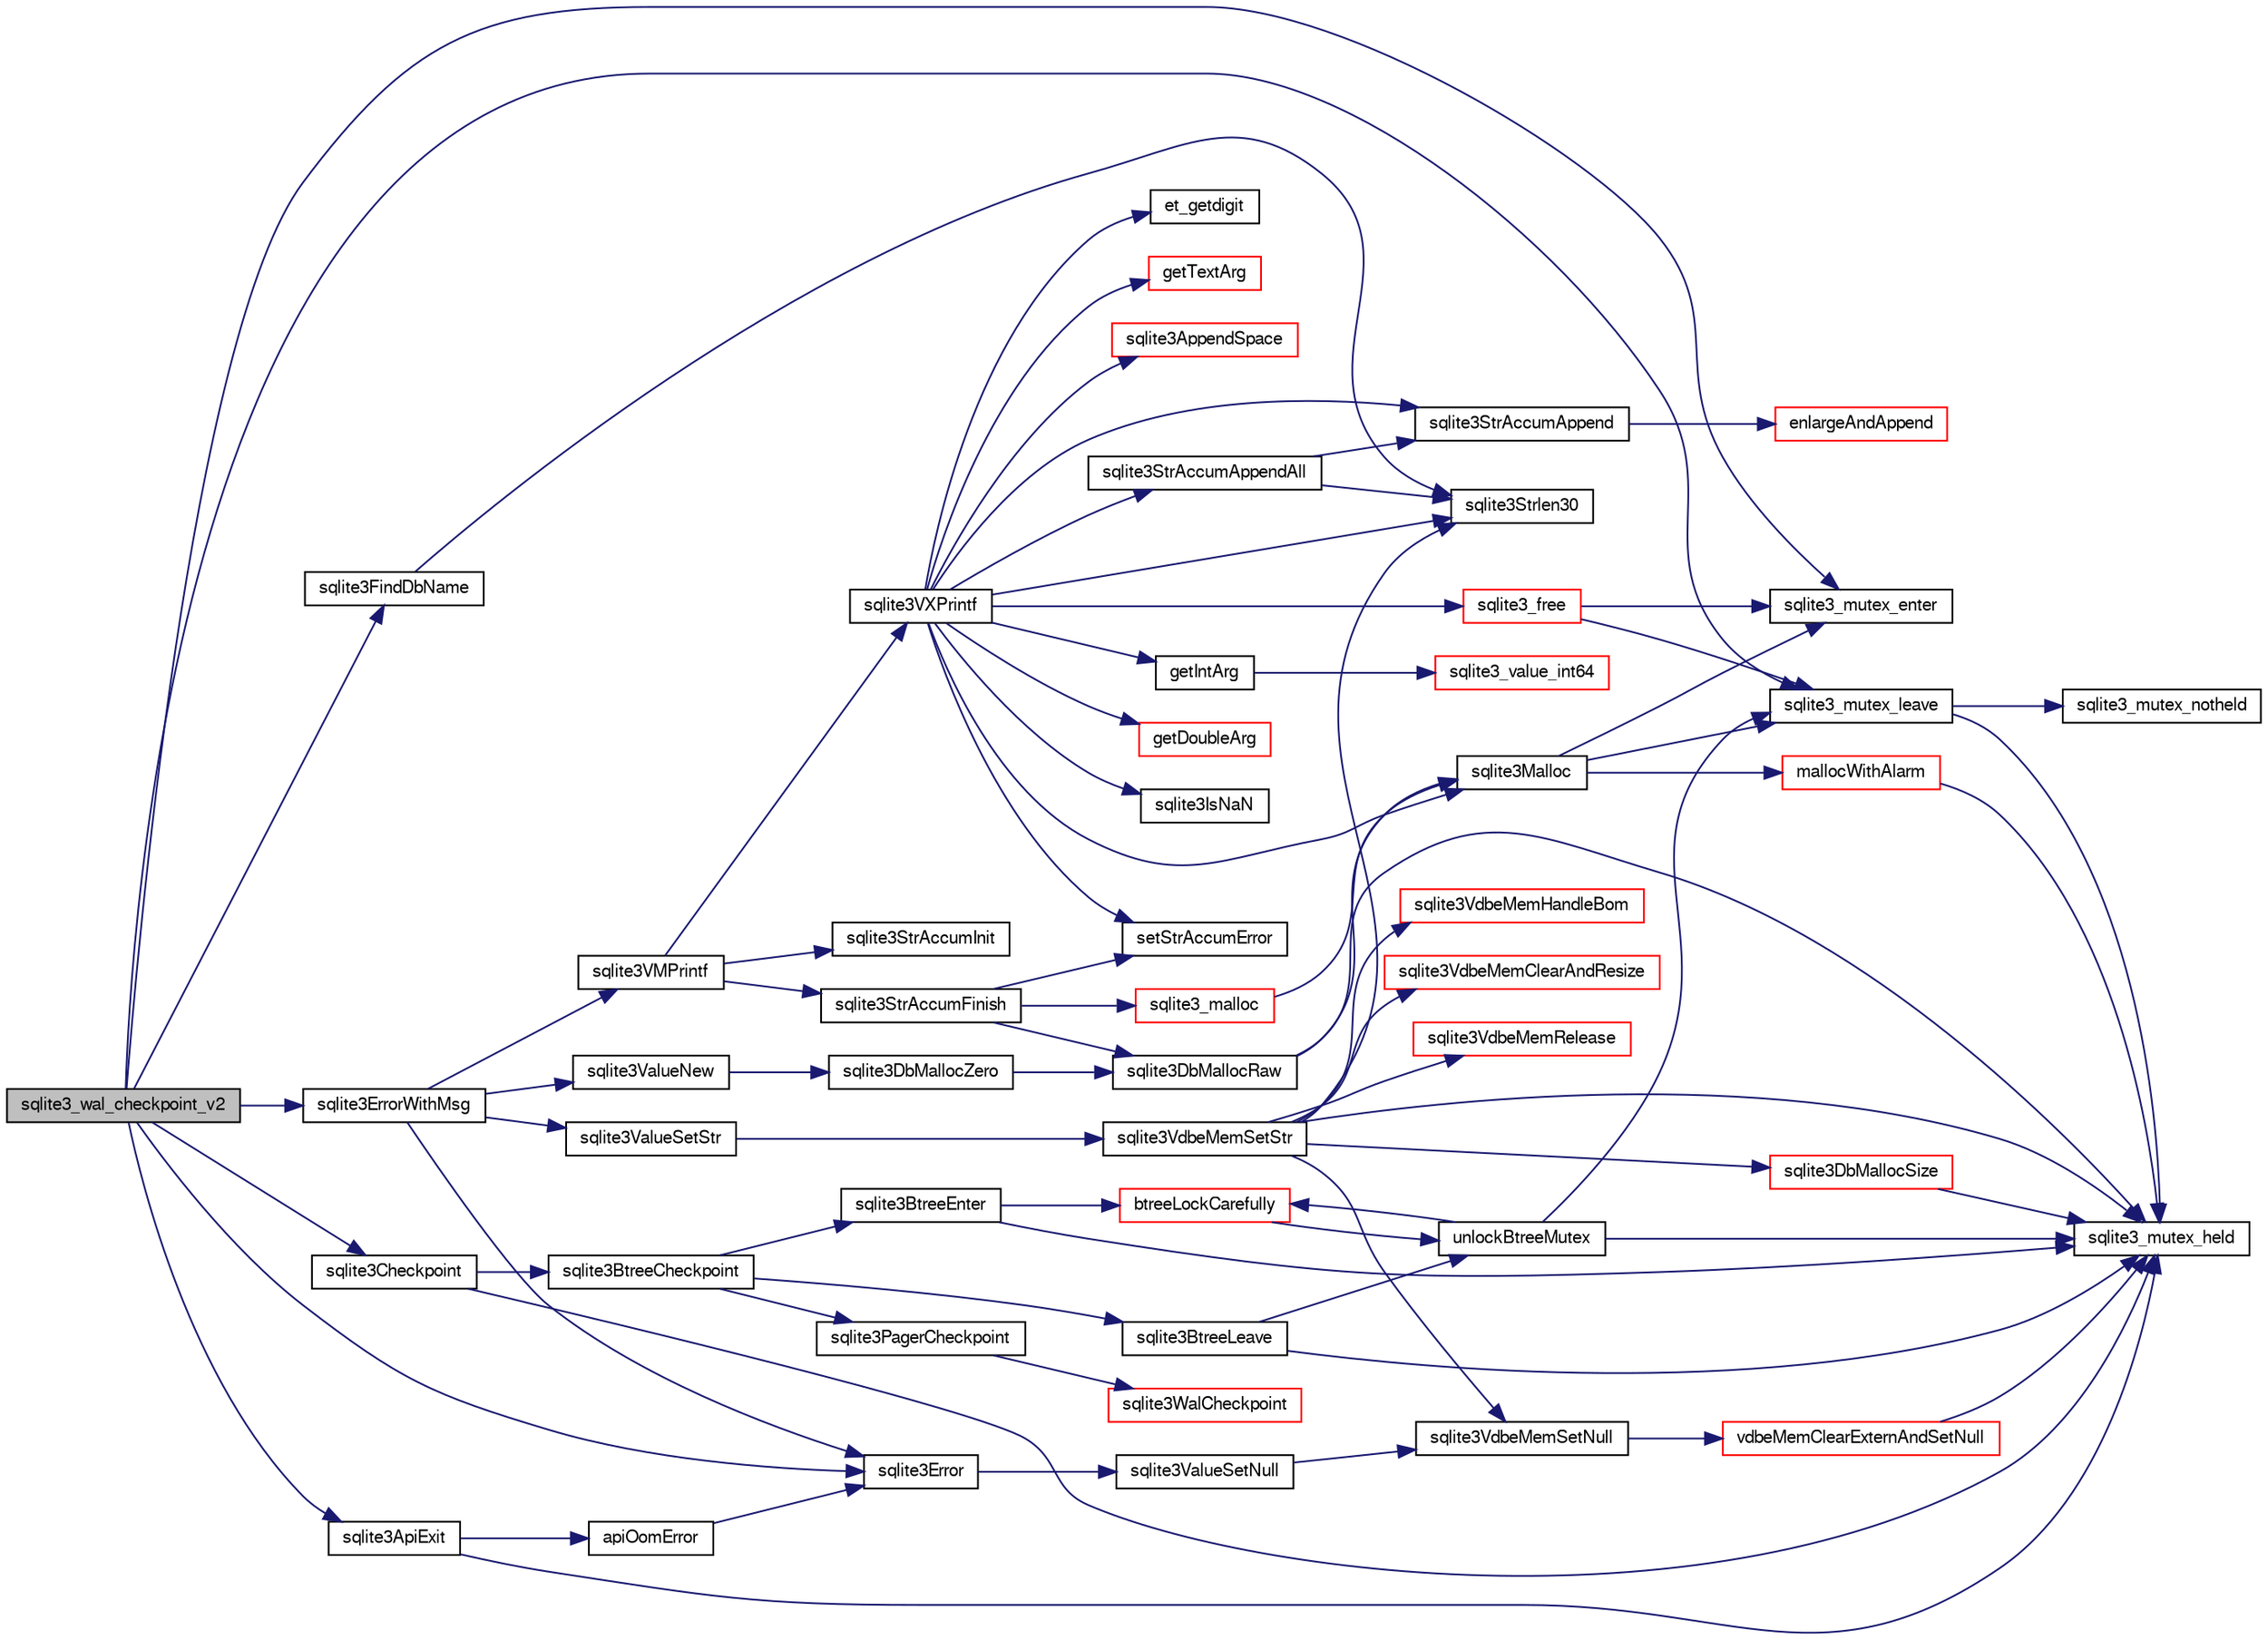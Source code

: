 digraph "sqlite3_wal_checkpoint_v2"
{
  edge [fontname="FreeSans",fontsize="10",labelfontname="FreeSans",labelfontsize="10"];
  node [fontname="FreeSans",fontsize="10",shape=record];
  rankdir="LR";
  Node103866 [label="sqlite3_wal_checkpoint_v2",height=0.2,width=0.4,color="black", fillcolor="grey75", style="filled", fontcolor="black"];
  Node103866 -> Node103867 [color="midnightblue",fontsize="10",style="solid",fontname="FreeSans"];
  Node103867 [label="sqlite3_mutex_enter",height=0.2,width=0.4,color="black", fillcolor="white", style="filled",URL="$sqlite3_8c.html#a1c12cde690bd89f104de5cbad12a6bf5"];
  Node103866 -> Node103868 [color="midnightblue",fontsize="10",style="solid",fontname="FreeSans"];
  Node103868 [label="sqlite3FindDbName",height=0.2,width=0.4,color="black", fillcolor="white", style="filled",URL="$sqlite3_8c.html#a87029035bea562c6a5d1b9ba6475b567"];
  Node103868 -> Node103869 [color="midnightblue",fontsize="10",style="solid",fontname="FreeSans"];
  Node103869 [label="sqlite3Strlen30",height=0.2,width=0.4,color="black", fillcolor="white", style="filled",URL="$sqlite3_8c.html#a3dcd80ba41f1a308193dee74857b62a7"];
  Node103866 -> Node103870 [color="midnightblue",fontsize="10",style="solid",fontname="FreeSans"];
  Node103870 [label="sqlite3ErrorWithMsg",height=0.2,width=0.4,color="black", fillcolor="white", style="filled",URL="$sqlite3_8c.html#a11feb4cd8e77d59df266587cfe1b2641"];
  Node103870 -> Node103871 [color="midnightblue",fontsize="10",style="solid",fontname="FreeSans"];
  Node103871 [label="sqlite3Error",height=0.2,width=0.4,color="black", fillcolor="white", style="filled",URL="$sqlite3_8c.html#a4ba5e8be78db50d5538dcaa45bcf74d3"];
  Node103871 -> Node103872 [color="midnightblue",fontsize="10",style="solid",fontname="FreeSans"];
  Node103872 [label="sqlite3ValueSetNull",height=0.2,width=0.4,color="black", fillcolor="white", style="filled",URL="$sqlite3_8c.html#ad9bc4507a7806b37946116afbe183b95"];
  Node103872 -> Node103873 [color="midnightblue",fontsize="10",style="solid",fontname="FreeSans"];
  Node103873 [label="sqlite3VdbeMemSetNull",height=0.2,width=0.4,color="black", fillcolor="white", style="filled",URL="$sqlite3_8c.html#ae01092c23aebaf8a3ebdf3954609b410"];
  Node103873 -> Node103874 [color="midnightblue",fontsize="10",style="solid",fontname="FreeSans"];
  Node103874 [label="vdbeMemClearExternAndSetNull",height=0.2,width=0.4,color="red", fillcolor="white", style="filled",URL="$sqlite3_8c.html#a29c41a360fb0e86b817777daf061230c"];
  Node103874 -> Node103875 [color="midnightblue",fontsize="10",style="solid",fontname="FreeSans"];
  Node103875 [label="sqlite3_mutex_held",height=0.2,width=0.4,color="black", fillcolor="white", style="filled",URL="$sqlite3_8c.html#acf77da68932b6bc163c5e68547ecc3e7"];
  Node103870 -> Node103887 [color="midnightblue",fontsize="10",style="solid",fontname="FreeSans"];
  Node103887 [label="sqlite3ValueNew",height=0.2,width=0.4,color="black", fillcolor="white", style="filled",URL="$sqlite3_8c.html#ad40a378778daff2d574bec905e35828b"];
  Node103887 -> Node103888 [color="midnightblue",fontsize="10",style="solid",fontname="FreeSans"];
  Node103888 [label="sqlite3DbMallocZero",height=0.2,width=0.4,color="black", fillcolor="white", style="filled",URL="$sqlite3_8c.html#a49cfebac9d6067a03442c92af73f33e4"];
  Node103888 -> Node103889 [color="midnightblue",fontsize="10",style="solid",fontname="FreeSans"];
  Node103889 [label="sqlite3DbMallocRaw",height=0.2,width=0.4,color="black", fillcolor="white", style="filled",URL="$sqlite3_8c.html#abbe8be0cf7175e11ddc3e2218fad924e"];
  Node103889 -> Node103875 [color="midnightblue",fontsize="10",style="solid",fontname="FreeSans"];
  Node103889 -> Node103890 [color="midnightblue",fontsize="10",style="solid",fontname="FreeSans"];
  Node103890 [label="sqlite3Malloc",height=0.2,width=0.4,color="black", fillcolor="white", style="filled",URL="$sqlite3_8c.html#a361a2eaa846b1885f123abe46f5d8b2b"];
  Node103890 -> Node103867 [color="midnightblue",fontsize="10",style="solid",fontname="FreeSans"];
  Node103890 -> Node103891 [color="midnightblue",fontsize="10",style="solid",fontname="FreeSans"];
  Node103891 [label="mallocWithAlarm",height=0.2,width=0.4,color="red", fillcolor="white", style="filled",URL="$sqlite3_8c.html#ab070d5cf8e48ec8a6a43cf025d48598b"];
  Node103891 -> Node103875 [color="midnightblue",fontsize="10",style="solid",fontname="FreeSans"];
  Node103890 -> Node103884 [color="midnightblue",fontsize="10",style="solid",fontname="FreeSans"];
  Node103884 [label="sqlite3_mutex_leave",height=0.2,width=0.4,color="black", fillcolor="white", style="filled",URL="$sqlite3_8c.html#a5838d235601dbd3c1fa993555c6bcc93"];
  Node103884 -> Node103875 [color="midnightblue",fontsize="10",style="solid",fontname="FreeSans"];
  Node103884 -> Node103885 [color="midnightblue",fontsize="10",style="solid",fontname="FreeSans"];
  Node103885 [label="sqlite3_mutex_notheld",height=0.2,width=0.4,color="black", fillcolor="white", style="filled",URL="$sqlite3_8c.html#a83967c837c1c000d3b5adcfaa688f5dc"];
  Node103870 -> Node103895 [color="midnightblue",fontsize="10",style="solid",fontname="FreeSans"];
  Node103895 [label="sqlite3VMPrintf",height=0.2,width=0.4,color="black", fillcolor="white", style="filled",URL="$sqlite3_8c.html#a05535d0982ef06fbc2ee8195ebbae689"];
  Node103895 -> Node103896 [color="midnightblue",fontsize="10",style="solid",fontname="FreeSans"];
  Node103896 [label="sqlite3StrAccumInit",height=0.2,width=0.4,color="black", fillcolor="white", style="filled",URL="$sqlite3_8c.html#aabf95e113b9d54d519cd15a56215f560"];
  Node103895 -> Node103897 [color="midnightblue",fontsize="10",style="solid",fontname="FreeSans"];
  Node103897 [label="sqlite3VXPrintf",height=0.2,width=0.4,color="black", fillcolor="white", style="filled",URL="$sqlite3_8c.html#a63c25806c9bd4a2b76f9a0eb232c6bde"];
  Node103897 -> Node103898 [color="midnightblue",fontsize="10",style="solid",fontname="FreeSans"];
  Node103898 [label="sqlite3StrAccumAppend",height=0.2,width=0.4,color="black", fillcolor="white", style="filled",URL="$sqlite3_8c.html#a56664fa33def33c5a5245b623441d5e0"];
  Node103898 -> Node103899 [color="midnightblue",fontsize="10",style="solid",fontname="FreeSans"];
  Node103899 [label="enlargeAndAppend",height=0.2,width=0.4,color="red", fillcolor="white", style="filled",URL="$sqlite3_8c.html#a25b21e61dc0883d849890eaa8a18088a"];
  Node103897 -> Node104146 [color="midnightblue",fontsize="10",style="solid",fontname="FreeSans"];
  Node104146 [label="getIntArg",height=0.2,width=0.4,color="black", fillcolor="white", style="filled",URL="$sqlite3_8c.html#abff258963dbd9205fb299851a64c67be"];
  Node104146 -> Node104034 [color="midnightblue",fontsize="10",style="solid",fontname="FreeSans"];
  Node104034 [label="sqlite3_value_int64",height=0.2,width=0.4,color="red", fillcolor="white", style="filled",URL="$sqlite3_8c.html#ab38d8627f4750672e72712df0b709e0d"];
  Node103897 -> Node103890 [color="midnightblue",fontsize="10",style="solid",fontname="FreeSans"];
  Node103897 -> Node103901 [color="midnightblue",fontsize="10",style="solid",fontname="FreeSans"];
  Node103901 [label="setStrAccumError",height=0.2,width=0.4,color="black", fillcolor="white", style="filled",URL="$sqlite3_8c.html#a3dc479a1fc8ba1ab8edfe51f8a0b102c"];
  Node103897 -> Node104147 [color="midnightblue",fontsize="10",style="solid",fontname="FreeSans"];
  Node104147 [label="getDoubleArg",height=0.2,width=0.4,color="red", fillcolor="white", style="filled",URL="$sqlite3_8c.html#a1cf25120072c85bd261983b24c12c3d9"];
  Node103897 -> Node104043 [color="midnightblue",fontsize="10",style="solid",fontname="FreeSans"];
  Node104043 [label="sqlite3IsNaN",height=0.2,width=0.4,color="black", fillcolor="white", style="filled",URL="$sqlite3_8c.html#aed4d78203877c3486765ccbc7feebb50"];
  Node103897 -> Node103869 [color="midnightblue",fontsize="10",style="solid",fontname="FreeSans"];
  Node103897 -> Node104148 [color="midnightblue",fontsize="10",style="solid",fontname="FreeSans"];
  Node104148 [label="et_getdigit",height=0.2,width=0.4,color="black", fillcolor="white", style="filled",URL="$sqlite3_8c.html#a40c5a308749ad07cc2397a53e081bff0"];
  Node103897 -> Node104149 [color="midnightblue",fontsize="10",style="solid",fontname="FreeSans"];
  Node104149 [label="getTextArg",height=0.2,width=0.4,color="red", fillcolor="white", style="filled",URL="$sqlite3_8c.html#afbb41850423ef20071cefaab0431e04d"];
  Node103897 -> Node104150 [color="midnightblue",fontsize="10",style="solid",fontname="FreeSans"];
  Node104150 [label="sqlite3StrAccumAppendAll",height=0.2,width=0.4,color="black", fillcolor="white", style="filled",URL="$sqlite3_8c.html#acaf8f3e4f99a3c3a4a77e9c987547289"];
  Node104150 -> Node103898 [color="midnightblue",fontsize="10",style="solid",fontname="FreeSans"];
  Node104150 -> Node103869 [color="midnightblue",fontsize="10",style="solid",fontname="FreeSans"];
  Node103897 -> Node104151 [color="midnightblue",fontsize="10",style="solid",fontname="FreeSans"];
  Node104151 [label="sqlite3AppendSpace",height=0.2,width=0.4,color="red", fillcolor="white", style="filled",URL="$sqlite3_8c.html#aefd38a5afc0020d4a93855c3ee7c63a8"];
  Node103897 -> Node103882 [color="midnightblue",fontsize="10",style="solid",fontname="FreeSans"];
  Node103882 [label="sqlite3_free",height=0.2,width=0.4,color="red", fillcolor="white", style="filled",URL="$sqlite3_8c.html#a6552349e36a8a691af5487999ab09519"];
  Node103882 -> Node103867 [color="midnightblue",fontsize="10",style="solid",fontname="FreeSans"];
  Node103882 -> Node103884 [color="midnightblue",fontsize="10",style="solid",fontname="FreeSans"];
  Node103895 -> Node103930 [color="midnightblue",fontsize="10",style="solid",fontname="FreeSans"];
  Node103930 [label="sqlite3StrAccumFinish",height=0.2,width=0.4,color="black", fillcolor="white", style="filled",URL="$sqlite3_8c.html#adb7f26b10ac1b847db6f000ef4c2e2ba"];
  Node103930 -> Node103889 [color="midnightblue",fontsize="10",style="solid",fontname="FreeSans"];
  Node103930 -> Node103931 [color="midnightblue",fontsize="10",style="solid",fontname="FreeSans"];
  Node103931 [label="sqlite3_malloc",height=0.2,width=0.4,color="red", fillcolor="white", style="filled",URL="$sqlite3_8c.html#ac79dba55fc32b6a840cf5a9769bce7cd"];
  Node103931 -> Node103890 [color="midnightblue",fontsize="10",style="solid",fontname="FreeSans"];
  Node103930 -> Node103901 [color="midnightblue",fontsize="10",style="solid",fontname="FreeSans"];
  Node103870 -> Node104152 [color="midnightblue",fontsize="10",style="solid",fontname="FreeSans"];
  Node104152 [label="sqlite3ValueSetStr",height=0.2,width=0.4,color="black", fillcolor="white", style="filled",URL="$sqlite3_8c.html#a1fd40749f47941ee97ff6d798e2bc67e"];
  Node104152 -> Node103992 [color="midnightblue",fontsize="10",style="solid",fontname="FreeSans"];
  Node103992 [label="sqlite3VdbeMemSetStr",height=0.2,width=0.4,color="black", fillcolor="white", style="filled",URL="$sqlite3_8c.html#a9697bec7c3b512483638ea3646191d7d"];
  Node103992 -> Node103875 [color="midnightblue",fontsize="10",style="solid",fontname="FreeSans"];
  Node103992 -> Node103873 [color="midnightblue",fontsize="10",style="solid",fontname="FreeSans"];
  Node103992 -> Node103869 [color="midnightblue",fontsize="10",style="solid",fontname="FreeSans"];
  Node103992 -> Node103984 [color="midnightblue",fontsize="10",style="solid",fontname="FreeSans"];
  Node103984 [label="sqlite3VdbeMemClearAndResize",height=0.2,width=0.4,color="red", fillcolor="white", style="filled",URL="$sqlite3_8c.html#add082be4aa46084ecdf023cfac898231"];
  Node103992 -> Node103979 [color="midnightblue",fontsize="10",style="solid",fontname="FreeSans"];
  Node103979 [label="sqlite3VdbeMemRelease",height=0.2,width=0.4,color="red", fillcolor="white", style="filled",URL="$sqlite3_8c.html#a90606361dbeba88159fd6ff03fcc10cc"];
  Node103992 -> Node103879 [color="midnightblue",fontsize="10",style="solid",fontname="FreeSans"];
  Node103879 [label="sqlite3DbMallocSize",height=0.2,width=0.4,color="red", fillcolor="white", style="filled",URL="$sqlite3_8c.html#aa397e5a8a03495203a0767abf0a71f86"];
  Node103879 -> Node103875 [color="midnightblue",fontsize="10",style="solid",fontname="FreeSans"];
  Node103992 -> Node103993 [color="midnightblue",fontsize="10",style="solid",fontname="FreeSans"];
  Node103993 [label="sqlite3VdbeMemHandleBom",height=0.2,width=0.4,color="red", fillcolor="white", style="filled",URL="$sqlite3_8c.html#a8ac47607e6893715d335a0f6f4b58e3e"];
  Node103866 -> Node104153 [color="midnightblue",fontsize="10",style="solid",fontname="FreeSans"];
  Node104153 [label="sqlite3Checkpoint",height=0.2,width=0.4,color="black", fillcolor="white", style="filled",URL="$sqlite3_8c.html#a0f0ad6a031e74ddb47bdc701d23bf3e1"];
  Node104153 -> Node103875 [color="midnightblue",fontsize="10",style="solid",fontname="FreeSans"];
  Node104153 -> Node104154 [color="midnightblue",fontsize="10",style="solid",fontname="FreeSans"];
  Node104154 [label="sqlite3BtreeCheckpoint",height=0.2,width=0.4,color="black", fillcolor="white", style="filled",URL="$sqlite3_8c.html#a7aa6f5fb12dca5d734397768e90ae119"];
  Node104154 -> Node104155 [color="midnightblue",fontsize="10",style="solid",fontname="FreeSans"];
  Node104155 [label="sqlite3BtreeEnter",height=0.2,width=0.4,color="black", fillcolor="white", style="filled",URL="$sqlite3_8c.html#afa05d700ca373993fe6b0525b867feff"];
  Node104155 -> Node103875 [color="midnightblue",fontsize="10",style="solid",fontname="FreeSans"];
  Node104155 -> Node104156 [color="midnightblue",fontsize="10",style="solid",fontname="FreeSans"];
  Node104156 [label="btreeLockCarefully",height=0.2,width=0.4,color="red", fillcolor="white", style="filled",URL="$sqlite3_8c.html#a796746b1c1e4d6926960636bd74c79d7"];
  Node104156 -> Node104158 [color="midnightblue",fontsize="10",style="solid",fontname="FreeSans"];
  Node104158 [label="unlockBtreeMutex",height=0.2,width=0.4,color="black", fillcolor="white", style="filled",URL="$sqlite3_8c.html#a29bc7d1c753dfa2af9fb296b7dc19a4a"];
  Node104158 -> Node103875 [color="midnightblue",fontsize="10",style="solid",fontname="FreeSans"];
  Node104158 -> Node103884 [color="midnightblue",fontsize="10",style="solid",fontname="FreeSans"];
  Node104158 -> Node104156 [color="midnightblue",fontsize="10",style="solid",fontname="FreeSans"];
  Node104154 -> Node104160 [color="midnightblue",fontsize="10",style="solid",fontname="FreeSans"];
  Node104160 [label="sqlite3PagerCheckpoint",height=0.2,width=0.4,color="black", fillcolor="white", style="filled",URL="$sqlite3_8c.html#a51b879bda409240901c1443161246045"];
  Node104160 -> Node104161 [color="midnightblue",fontsize="10",style="solid",fontname="FreeSans"];
  Node104161 [label="sqlite3WalCheckpoint",height=0.2,width=0.4,color="red", fillcolor="white", style="filled",URL="$sqlite3_8c.html#a58bec6523fa854142169cdff1fbb8e5f"];
  Node104154 -> Node104206 [color="midnightblue",fontsize="10",style="solid",fontname="FreeSans"];
  Node104206 [label="sqlite3BtreeLeave",height=0.2,width=0.4,color="black", fillcolor="white", style="filled",URL="$sqlite3_8c.html#a460e4f89d1aeef4b4d334cfe8165da89"];
  Node104206 -> Node104158 [color="midnightblue",fontsize="10",style="solid",fontname="FreeSans"];
  Node104206 -> Node103875 [color="midnightblue",fontsize="10",style="solid",fontname="FreeSans"];
  Node103866 -> Node103871 [color="midnightblue",fontsize="10",style="solid",fontname="FreeSans"];
  Node103866 -> Node104087 [color="midnightblue",fontsize="10",style="solid",fontname="FreeSans"];
  Node104087 [label="sqlite3ApiExit",height=0.2,width=0.4,color="black", fillcolor="white", style="filled",URL="$sqlite3_8c.html#ae5a967ec6172298db98b6090bbd1dd9b"];
  Node104087 -> Node103875 [color="midnightblue",fontsize="10",style="solid",fontname="FreeSans"];
  Node104087 -> Node104088 [color="midnightblue",fontsize="10",style="solid",fontname="FreeSans"];
  Node104088 [label="apiOomError",height=0.2,width=0.4,color="black", fillcolor="white", style="filled",URL="$sqlite3_8c.html#a55c294da0c468873c7f7ea59378b8b9c"];
  Node104088 -> Node103871 [color="midnightblue",fontsize="10",style="solid",fontname="FreeSans"];
  Node103866 -> Node103884 [color="midnightblue",fontsize="10",style="solid",fontname="FreeSans"];
}
